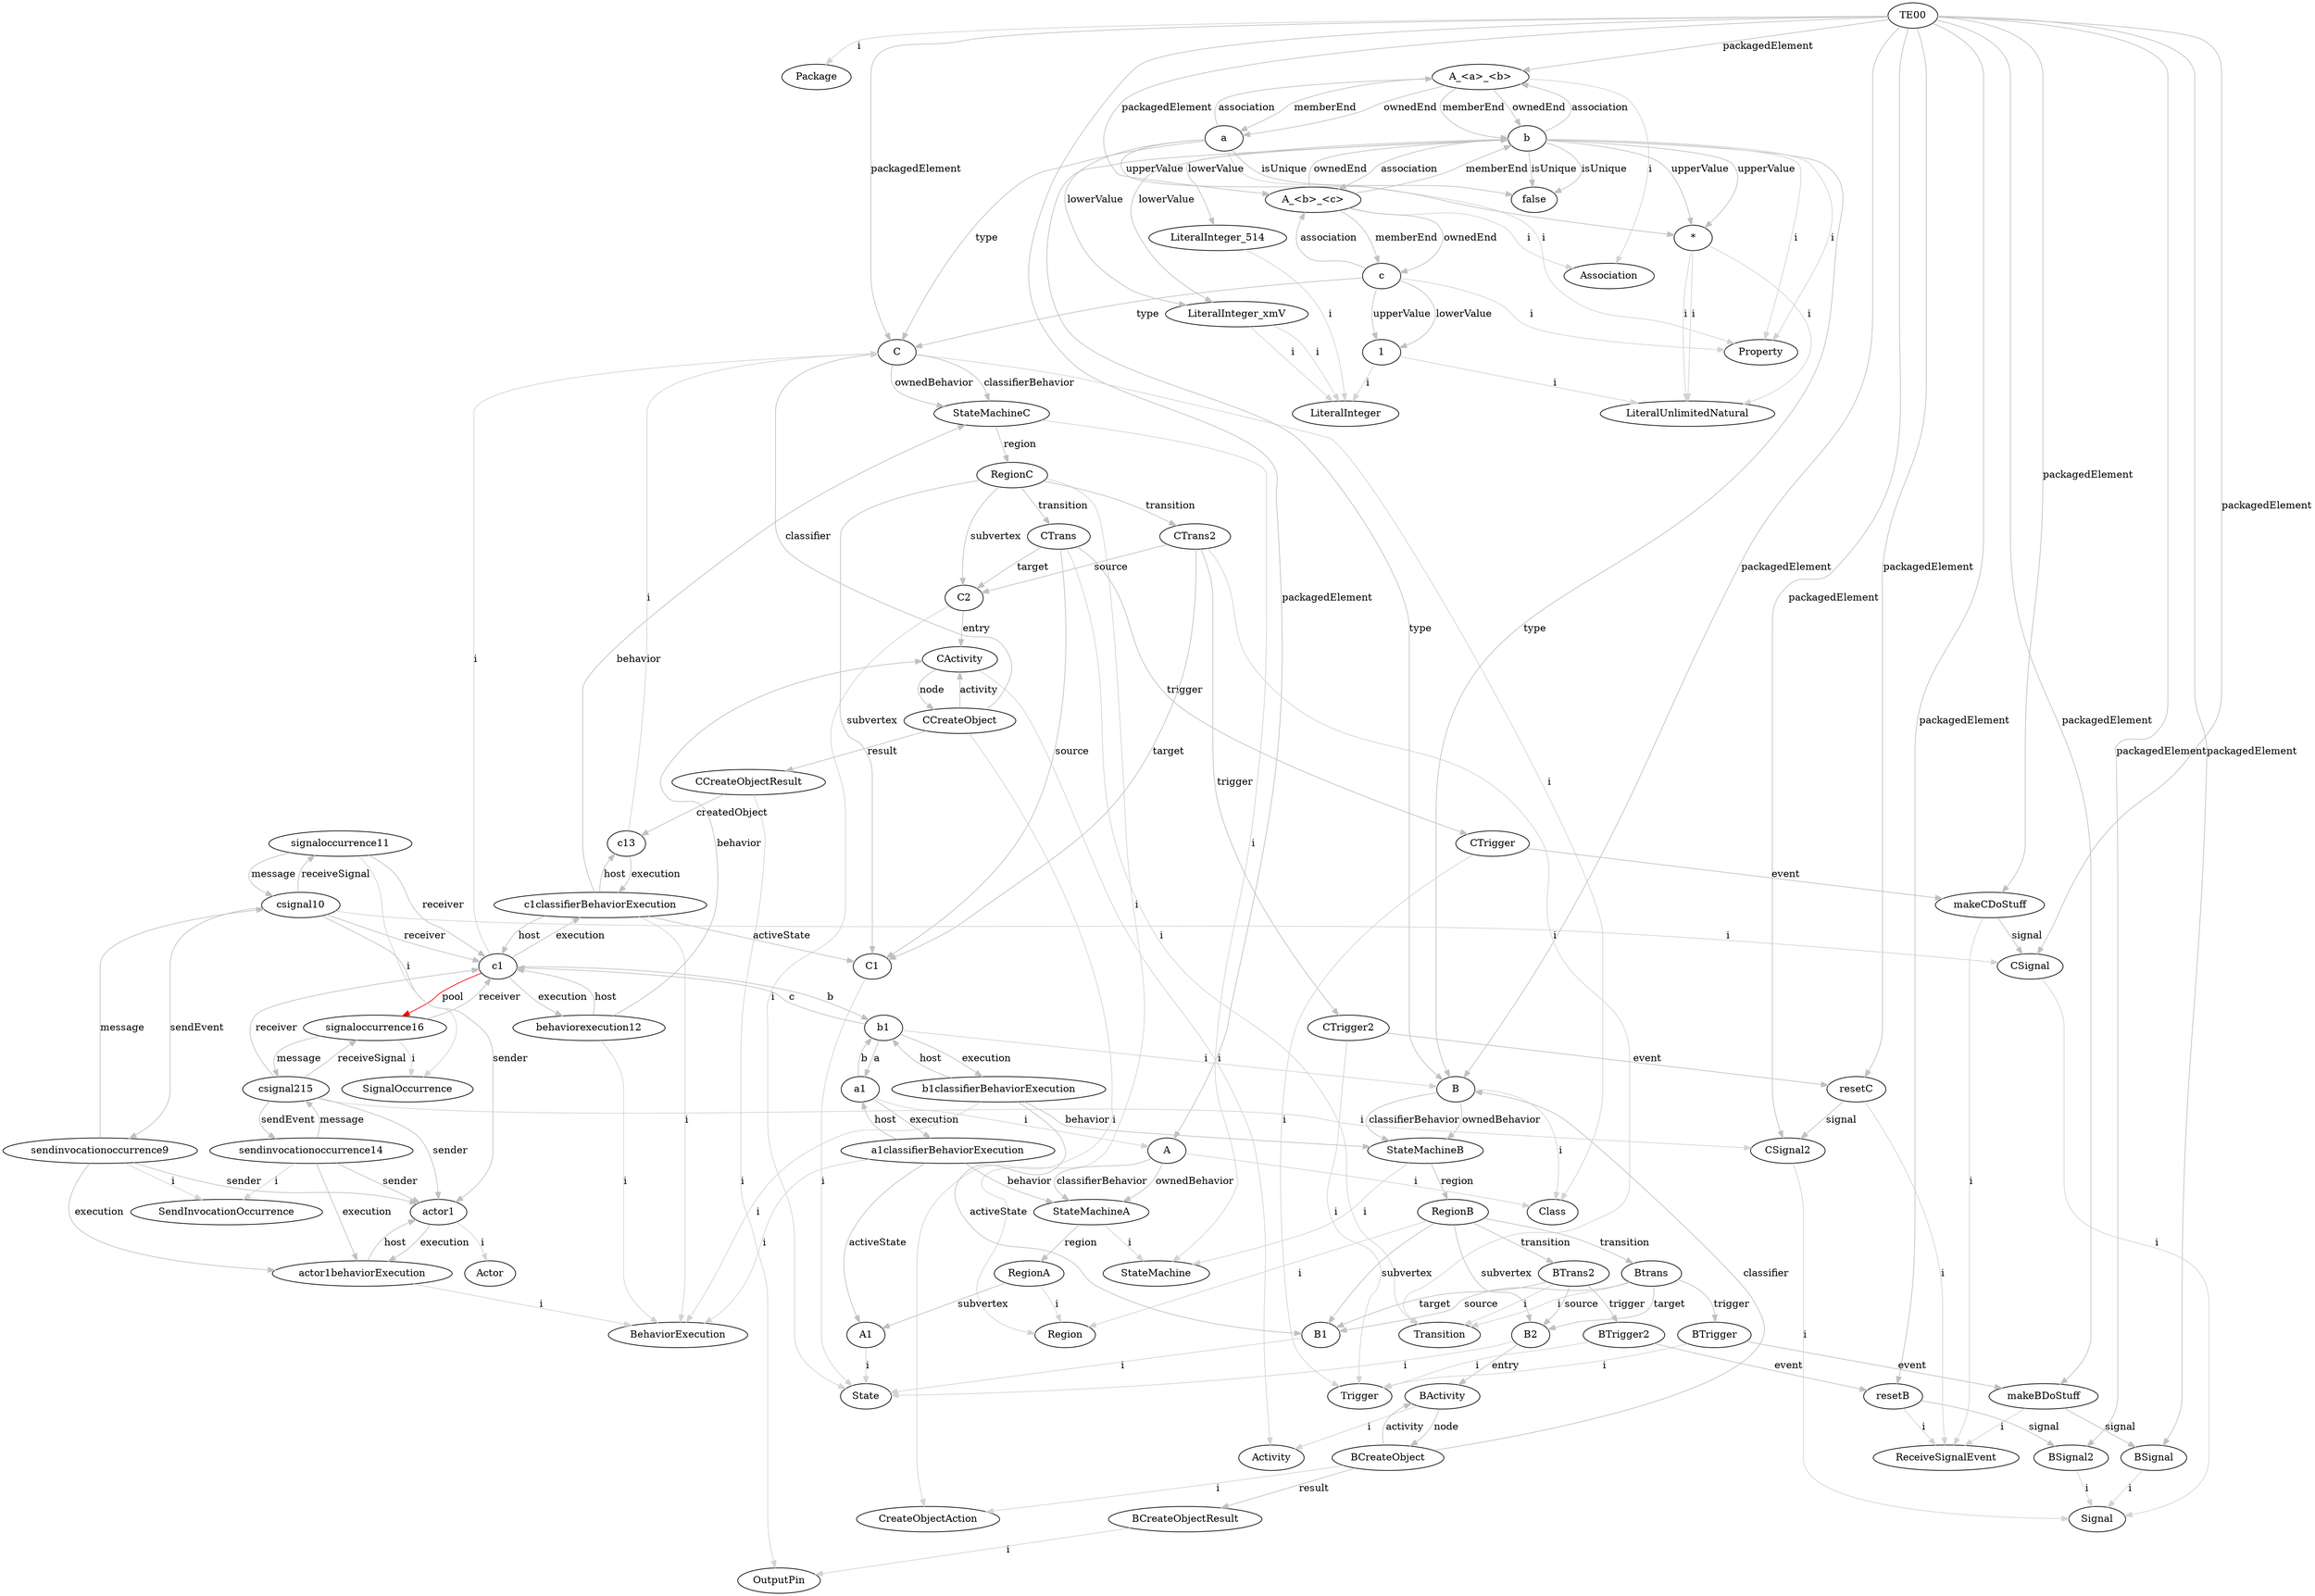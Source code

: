 digraph umlMetamodel {
	"TE00" -> "Package" [label="i", color="lightgrey"]
	"TE00" -> "C" [label="packagedElement", color="grey"]
	"C" -> "Class" [label="i", color="lightgrey"]
	"C" -> "StateMachineC" [label="classifierBehavior", color="grey"]
	"C" -> "StateMachineC" [label="ownedBehavior", color="grey"]
	"StateMachineC" -> "StateMachine" [label="i", color="lightgrey"]
	"StateMachineC" -> "RegionC" [label="region", color="grey"]
	"RegionC" -> "Region" [label="i", color="lightgrey"]
	"RegionC" -> "C1" [label="subvertex", color="grey"]
	"C1" -> "State" [label="i", color="lightgrey"]
	"RegionC" -> "C2" [label="subvertex", color="grey"]
	"C2" -> "State" [label="i", color="lightgrey"]
	"C2" -> "CActivity" [label="entry", color="grey"]
	"CActivity" -> "Activity" [label="i", color="lightgrey"]
	"CActivity" -> "CCreateObject" [label="node", color="grey"]
	"CCreateObject" -> "CActivity" [label="activity", color="grey"]
	"CCreateObject" -> "CreateObjectAction" [label="i", color="lightgrey"]
	"CCreateObject" -> "C" [label="classifier", color="grey"]
	"CCreateObject" -> "CCreateObjectResult" [label="result", color="grey"]
	"CCreateObjectResult" -> "OutputPin" [label="i", color="lightgrey"]
	"RegionC" -> "CTrans" [label="transition", color="grey"]
	"CTrans" -> "Transition" [label="i", color="lightgrey"]
	"CTrans" -> "C1" [label="source", color="grey"]
	"CTrans" -> "C2" [label="target", color="grey"]
	"CTrans" -> "CTrigger" [label="trigger", color="grey"]
	"CTrigger" -> "Trigger" [label="i", color="lightgrey"]
	"CTrigger" -> "makeCDoStuff" [label="event", color="grey"]
	"RegionC" -> "CTrans2" [label="transition", color="grey"]
	"CTrans2" -> "Transition" [label="i", color="lightgrey"]
	"CTrans2" -> "C2" [label="source", color="grey"]
	"CTrans2" -> "C1" [label="target", color="grey"]
	"CTrigger2" -> "Trigger" [label="i", color="lightgrey"]
	"TE00" -> "B" [label="packagedElement", color="grey"]
	"B" -> "Class" [label="i", color="lightgrey"]
	"B" -> "StateMachineB" [label="classifierBehavior", color="grey"]
	"B" -> "StateMachineB" [label="ownedBehavior", color="grey"]
	"StateMachineB" -> "StateMachine" [label="i", color="lightgrey"]
	"StateMachineB" -> "RegionB" [label="region", color="grey"]
	"RegionB" -> "Region" [label="i", color="lightgrey"]
	"RegionB" -> "B1" [label="subvertex", color="grey"]
	"B1" -> "State" [label="i", color="lightgrey"]
	"RegionB" -> "B2" [label="subvertex", color="grey"]
	"B2" -> "State" [label="i", color="lightgrey"]
	"B2" -> "BActivity" [label="entry", color="grey"]
	"BActivity" -> "Activity" [label="i", color="lightgrey"]
	"BActivity" -> "BCreateObject" [label="node", color="grey"]
	"BCreateObject" -> "BActivity" [label="activity", color="grey"]
	"BCreateObject" -> "CreateObjectAction" [label="i", color="lightgrey"]
	"BCreateObject" -> "B" [label="classifier", color="grey"]
	"BCreateObject" -> "BCreateObjectResult" [label="result", color="grey"]
	"BCreateObjectResult" -> "OutputPin" [label="i", color="lightgrey"]
	"RegionB" -> "Btrans" [label="transition", color="grey"]
	"Btrans" -> "Transition" [label="i", color="lightgrey"]
	"Btrans" -> "B1" [label="source", color="grey"]
	"Btrans" -> "B2" [label="target", color="grey"]
	"Btrans" -> "BTrigger" [label="trigger", color="grey"]
	"BTrigger" -> "Trigger" [label="i", color="lightgrey"]
	"BTrigger" -> "makeBDoStuff" [label="event", color="grey"]
	"RegionB" -> "BTrans2" [label="transition", color="grey"]
	"BTrans2" -> "Transition" [label="i", color="lightgrey"]
	"BTrans2" -> "B2" [label="source", color="grey"]
	"BTrans2" -> "B1" [label="target", color="grey"]
	"BTrans2" -> "BTrigger2" [label="trigger", color="grey"]
	"BTrigger2" -> "Trigger" [label="i", color="lightgrey"]
	"BTrigger2" -> "resetB" [label="event", color="grey"]
	"TE00" -> "A" [label="packagedElement", color="grey"]
	"A" -> "Class" [label="i", color="lightgrey"]
	"A" -> "StateMachineA" [label="classifierBehavior", color="grey"]
	"A" -> "StateMachineA" [label="ownedBehavior", color="grey"]
	"StateMachineA" -> "StateMachine" [label="i", color="lightgrey"]
	"StateMachineA" -> "RegionA" [label="region", color="grey"]
	"RegionA" -> "Region" [label="i", color="lightgrey"]
	"RegionA" -> "A1" [label="subvertex", color="grey"]
	"A1" -> "State" [label="i", color="lightgrey"]
	"TE00" -> "A_<a>_<b>" [label="packagedElement", color="grey"]
	"A_<a>_<b>" -> "Association" [label="i", color="lightgrey"]
	"A_<a>_<b>" -> "a" [label="memberEnd", color="grey"]
	"A_<a>_<b>" -> "b" [label="memberEnd", color="grey"]
	"A_<a>_<b>" -> "a" [label="ownedEnd", color="grey"]
	"a" -> "Property" [label="i", color="lightgrey"]
	"a" -> "C" [label="type", color="grey"]
	"a" -> "false" [label="isUnique", color="grey"]
	"a" -> "A_<a>_<b>" [label="association", color="grey"]
	"a" -> "*" [label="upperValue", color="grey"]
	"*" -> "LiteralUnlimitedNatural" [label="i", color="lightgrey"]
	"a" -> "LiteralInteger_xmV" [label="lowerValue", color="grey"]
	"LiteralInteger_xmV" -> "LiteralInteger" [label="i", color="lightgrey"]
	"A_<a>_<b>" -> "b" [label="ownedEnd", color="grey"]
	"b" -> "Property" [label="i", color="lightgrey"]
	"b" -> "B" [label="type", color="grey"]
	"b" -> "false" [label="isUnique", color="grey"]
	"b" -> "A_<a>_<b>" [label="association", color="grey"]
	"b" -> "*" [label="upperValue", color="grey"]
	"*" -> "LiteralUnlimitedNatural" [label="i", color="lightgrey"]
	"b" -> "LiteralInteger_xmV" [label="lowerValue", color="grey"]
	"LiteralInteger_xmV" -> "LiteralInteger" [label="i", color="lightgrey"]
	"TE00" -> "A_<b>_<c>" [label="packagedElement", color="grey"]
	"A_<b>_<c>" -> "Association" [label="i", color="lightgrey"]
	"A_<b>_<c>" -> "b" [label="memberEnd", color="grey"]
	"A_<b>_<c>" -> "c" [label="memberEnd", color="grey"]
	"A_<b>_<c>" -> "b" [label="ownedEnd", color="grey"]
	"b" -> "Property" [label="i", color="lightgrey"]
	"b" -> "B" [label="type", color="grey"]
	"b" -> "false" [label="isUnique", color="grey"]
	"b" -> "A_<b>_<c>" [label="association", color="grey"]
	"b" -> "*" [label="upperValue", color="grey"]
	"*" -> "LiteralUnlimitedNatural" [label="i", color="lightgrey"]
	"b" -> "LiteralInteger_514" [label="lowerValue", color="grey"]
	"LiteralInteger_514" -> "LiteralInteger" [label="i", color="lightgrey"]
	"A_<b>_<c>" -> "c" [label="ownedEnd", color="grey"]
	"c" -> "Property" [label="i", color="lightgrey"]
	"c" -> "C" [label="type", color="grey"]
	"c" -> "A_<b>_<c>" [label="association", color="grey"]
	"c" -> "1" [label="upperValue", color="grey"]
	"1" -> "LiteralUnlimitedNatural" [label="i", color="lightgrey"]
	"c" -> "1" [label="lowerValue", color="grey"]
	"1" -> "LiteralInteger" [label="i", color="lightgrey"]
	"TE00" -> "BSignal" [label="packagedElement", color="grey"]
	"BSignal" -> "Signal" [label="i", color="lightgrey"]
	"TE00" -> "makeBDoStuff" [label="packagedElement", color="grey"]
	"makeBDoStuff" -> "ReceiveSignalEvent" [label="i", color="lightgrey"]
	"makeBDoStuff" -> "BSignal" [label="signal", color="grey"]
	"TE00" -> "CSignal" [label="packagedElement", color="grey"]
	"CSignal" -> "Signal" [label="i", color="lightgrey"]
	"TE00" -> "makeCDoStuff" [label="packagedElement", color="grey"]
	"makeCDoStuff" -> "ReceiveSignalEvent" [label="i", color="lightgrey"]
	"makeCDoStuff" -> "CSignal" [label="signal", color="grey"]
	"TE00" -> "BSignal2" [label="packagedElement", color="grey"]
	"BSignal2" -> "Signal" [label="i", color="lightgrey"]
	"TE00" -> "resetB" [label="packagedElement", color="grey"]
	"resetB" -> "ReceiveSignalEvent" [label="i", color="lightgrey"]
	"resetB" -> "BSignal2" [label="signal", color="grey"]
	"TE00" -> "CSignal2" [label="packagedElement", color="grey"]
	"CSignal2" -> "Signal" [label="i", color="lightgrey"]
	"TE00" -> "resetC" [label="packagedElement", color="grey"]
	"resetC" -> "ReceiveSignalEvent" [label="i", color="lightgrey"]
	"resetC" -> "CSignal2" [label="signal", color="grey"]
	"a1" -> "A" [label="i", color="lightgrey"]
	"a1classifierBehaviorExecution" -> "BehaviorExecution" [label="i", color="lightgrey"]
	"a1" -> "a1classifierBehaviorExecution" [label="execution", color="grey"]
	"a1classifierBehaviorExecution" -> "a1" [label="host", color="grey"]
	"a1classifierBehaviorExecution" -> "StateMachineA" [label="behavior", color="grey"]
	"a1classifierBehaviorExecution" -> "A1" [label="activeState", color="grey"]
	"b1" -> "B" [label="i", color="lightgrey"]
	"b1classifierBehaviorExecution" -> "BehaviorExecution" [label="i", color="lightgrey"]
	"b1" -> "b1classifierBehaviorExecution" [label="execution", color="grey"]
	"b1classifierBehaviorExecution" -> "b1" [label="host", color="grey"]
	"b1classifierBehaviorExecution" -> "StateMachineB" [label="behavior", color="grey"]
	"b1classifierBehaviorExecution" -> "B1" [label="activeState", color="grey"]
	"c1" -> "C" [label="i", color="lightgrey"]
	"c1" -> "c1classifierBehaviorExecution" [label="execution", color="grey"]
	"c1classifierBehaviorExecution" -> "c1" [label="host", color="grey"]
	"c1classifierBehaviorExecution" -> "StateMachineC" [label="behavior", color="grey"]
	"a1" -> "b1" [label="b", color="grey"]
	"b1" -> "a1" [label="a", color="grey"]
	"b1" -> "c1" [label="c", color="grey"]
	"c1" -> "b1" [label="b", color="grey"]
	"actor1" -> "Actor" [label="i", color="lightgrey"]
	"actor1behaviorExecution" -> "BehaviorExecution" [label="i", color="lightgrey"]
	"actor1" -> "actor1behaviorExecution" [label="execution", color="grey"]
	"actor1behaviorExecution" -> "actor1" [label="host", color="grey"]
	"sendinvocationoccurrence9" -> "SendInvocationOccurrence" [label="i", color="lightgrey"]
	"sendinvocationoccurrence9" -> "csignal10" [label="message", color="grey"]
	"csignal10" -> "sendinvocationoccurrence9" [label="sendEvent", color="grey"]
	"csignal10" -> "signaloccurrence11" [label="receiveSignal", color="grey"]
	"signaloccurrence11" -> "csignal10" [label="message", color="grey"]
	"signaloccurrence11" -> "SignalOccurrence" [label="i", color="lightgrey"]
	"csignal10" -> "CSignal" [label="i", color="lightgrey"]
	"signaloccurrence11" -> "c1" [label="receiver", color="grey"]
	"csignal10" -> "actor1" [label="sender", color="grey"]
	"sendinvocationoccurrence9" -> "actor1" [label="sender", color="grey"]
	"csignal10" -> "c1" [label="receiver", color="grey"]
	"sendinvocationoccurrence9" -> "actor1behaviorExecution" [label="execution", color="grey"]
	"behaviorexecution12" -> "CActivity" [label="behavior", color="grey"]
	"behaviorexecution12" -> "BehaviorExecution" [label="i", color="lightgrey"]
	"behaviorexecution12" -> "c1" [label="host", color="grey"]
	"c1" -> "behaviorexecution12" [label="execution", color="grey"]
	"c1classifierBehaviorExecution" -> "BehaviorExecution" [label="i", color="lightgrey"]
	"CCreateObjectResult" -> "c13" [label="createdObject", color="grey"]
	"c13" -> "c1classifierBehaviorExecution" [label="execution", color="grey"]
	"c1classifierBehaviorExecution" -> "c13" [label="host", color="grey"]
	"c13" -> "C" [label="i", color="lightgrey"]
	"sendinvocationoccurrence14" -> "SendInvocationOccurrence" [label="i", color="lightgrey"]
	"sendinvocationoccurrence14" -> "csignal215" [label="message", color="grey"]
	"csignal215" -> "sendinvocationoccurrence14" [label="sendEvent", color="grey"]
	"csignal215" -> "signaloccurrence16" [label="receiveSignal", color="grey"]
	"signaloccurrence16" -> "csignal215" [label="message", color="grey"]
	"signaloccurrence16" -> "SignalOccurrence" [label="i", color="lightgrey"]
	"csignal215" -> "CSignal2" [label="i", color="lightgrey"]
	"signaloccurrence16" -> "c1" [label="receiver", color="grey"]
	"csignal215" -> "actor1" [label="sender", color="grey"]
	"sendinvocationoccurrence14" -> "actor1" [label="sender", color="grey"]
	"csignal215" -> "c1" [label="receiver", color="grey"]
	"sendinvocationoccurrence14" -> "actor1behaviorExecution" [label="execution", color="grey"]
	"CTrigger2" -> "resetC" [label="event", color="grey"]
	"CTrans2" -> "CTrigger2" [label="trigger", color="grey"]
	"c1classifierBehaviorExecution" -> "C1" [label="activeState", color="grey"]
	"c1" -> "signaloccurrence16" [label="pool", color="red"]
}
